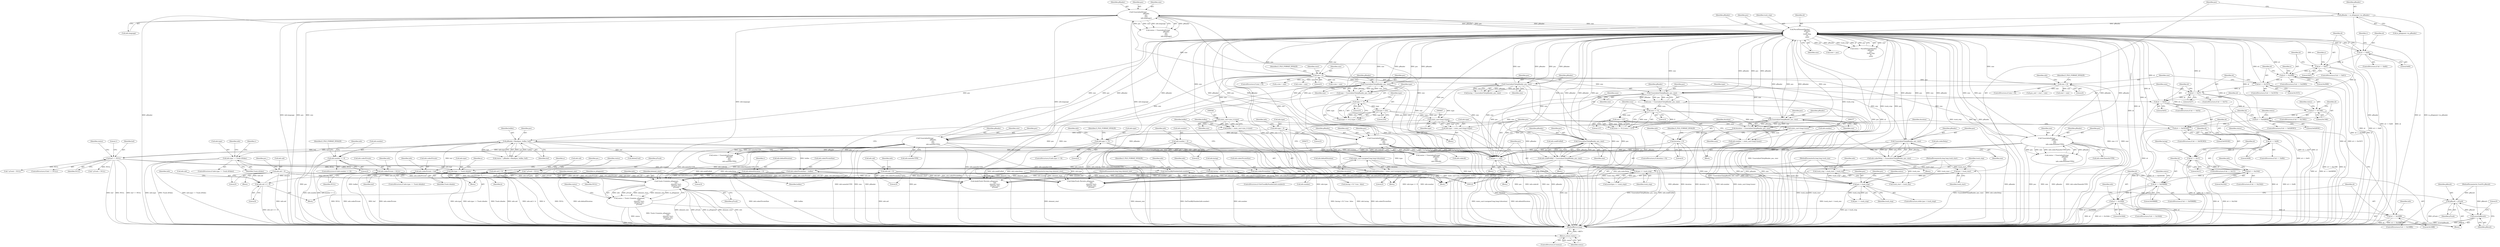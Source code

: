 digraph "1_Android_04839626ed859623901ebd3a5fd483982186b59d_192@pointer" {
"1000845" [label="(Call,Track::Create(m_pSegment,\n                                          info,\n                                          element_start,\n                                          element_size,\n                                          pTrack))"];
"1000438" [label="(Call,UnserializeString(\n                                    pReader,\n                                    pos,\n                                    size,\n                                    info.language))"];
"1000223" [label="(Call,ParseElementHeader(\n                                pReader,\n                                pos,\n                                track_stop,\n                                id,\n                                size))"];
"1000622" [label="(Call,UnserializeUInt(pReader, pos, size))"];
"1000236" [label="(Call,size < 0)"];
"1000458" [label="(Call,UnserializeUInt(pReader, pos, size))"];
"1000388" [label="(Call,UnserializeUInt(pReader, pos, size))"];
"1000587" [label="(Call,UnserializeString(\n                                    pReader,\n                                    pos,\n                                    size,\n                                    info.codecNameAsUTF8))"];
"1000134" [label="(Call,pReader = m_pSegment->m_pReader)"];
"1000503" [label="(Call,UnserializeUInt(pReader, pos, size))"];
"1000484" [label="(Call,UnserializeString(\n                                    pReader,\n                                    pos,\n                                    size,\n                                    info.codecId))"];
"1000418" [label="(Call,UnserializeString(\n                                    pReader,\n                                    pos,\n                                    size,\n                                    info.nameAsUTF8))"];
"1000608" [label="(Call,UnserializeUInt(pReader, pos, size))"];
"1000358" [label="(Call,UnserializeUInt(pReader, pos, size))"];
"1000214" [label="(Call,pos < track_stop)"];
"1000630" [label="(Call,pos <= track_stop)"];
"1000626" [label="(Call,pos += size)"];
"1000539" [label="(Call,static_cast<size_t>(size))"];
"1000299" [label="(Call,size > 8)"];
"1000557" [label="(Call,pReader->Read(pos, buflen, buf))"];
"1000537" [label="(Call,buflen = static_cast<size_t>(size))"];
"1000548" [label="(Call,buf == NULL)"];
"1000140" [label="(Call,pos = track_start)"];
"1000123" [label="(MethodParameterIn,long long track_start)"];
"1000144" [label="(Call,track_stop = track_start + track_size)"];
"1000124" [label="(MethodParameterIn,long long track_size)"];
"1000519" [label="(Call,id == 0x23A2)"];
"1000497" [label="(Call,id == 0x1C)"];
"1000477" [label="(Call,id == 0x06)"];
"1000451" [label="(Call,id == 0x03E383)"];
"1000431" [label="(Call,id == 0x02B59C)"];
"1000411" [label="(Call,id == 0x136E)"];
"1000381" [label="(Call,id == 0x03)"];
"1000351" [label="(Call,id == 0x57)"];
"1000294" [label="(Call,id == 0x33C5)"];
"1000278" [label="(Call,id == 0x2D80)"];
"1000262" [label="(Call,id == 0x61)"];
"1000246" [label="(Call,id == 0x60)"];
"1000614" [label="(Call,id == 0x16BB)"];
"1000600" [label="(Call,id == 0x16AA)"];
"1000580" [label="(Call,id == 0x058688)"];
"1000568" [label="(Call,info.codecPrivate = buf)"];
"1000342" [label="(Call,info.uid |= b)"];
"1000337" [label="(Call,info.uid <<= 8)"];
"1000304" [label="(Call,info.uid = 0)"];
"1000165" [label="(Call,info.defaultDuration = 0)"];
"1000604" [label="(Call,info.codecDelay = UnserializeUInt(pReader, pos, size))"];
"1000526" [label="(Call,info.codecPrivate = NULL)"];
"1000618" [label="(Call,info.seekPreRoll = UnserializeUInt(pReader, pos, size))"];
"1000735" [label="(Call,info.type == Track::kAudio)"];
"1000671" [label="(Call,info.type == Track::kVideo)"];
"1000653" [label="(Call,info.type <= 0)"];
"1000150" [label="(Call,info.type = 0)"];
"1000402" [label="(Call,info.type = static_cast<long>(type))"];
"1000406" [label="(Call,static_cast<long>(type))"];
"1000397" [label="(Call,type > 254)"];
"1000394" [label="(Call,type <= 0)"];
"1000386" [label="(Call,type = UnserializeUInt(pReader, pos, size))"];
"1000531" [label="(Call,info.codecPrivateSize = 0)"];
"1000160" [label="(Call,info.uid = 0)"];
"1000646" [label="(Call,GetTrackByNumber(info.number))"];
"1000638" [label="(Call,info.number <= 0)"];
"1000372" [label="(Call,info.number = static_cast<long>(num))"];
"1000376" [label="(Call,static_cast<long>(num))"];
"1000364" [label="(Call,num <= 0)"];
"1000356" [label="(Call,num = UnserializeUInt(pReader, pos, size))"];
"1000367" [label="(Call,num > 127)"];
"1000155" [label="(Call,info.number = 0)"];
"1000660" [label="(Call,info.lacing = (lacing > 0) ? true : false)"];
"1000573" [label="(Call,info.codecPrivateSize = buflen)"];
"1000468" [label="(Call,info.defaultDuration = static_cast<unsigned long long>(duration))"];
"1000472" [label="(Call,static_cast<unsigned long long>(duration))"];
"1000463" [label="(Call,duration < 0)"];
"1000456" [label="(Call,duration = UnserializeUInt(pReader, pos, size))"];
"1000125" [label="(MethodParameterIn,long long element_start)"];
"1000126" [label="(MethodParameterIn,long long element_size)"];
"1000839" [label="(Call,* pTrack = NULL)"];
"1000843" [label="(Call,status = Track::Create(m_pSegment,\n                                          info,\n                                          element_start,\n                                          element_size,\n                                          pTrack))"];
"1000853" [label="(Return,return status;)"];
"1000855" [label="(Call,pResult = pTrack)"];
"1000858" [label="(Call,assert(pResult))"];
"1000503" [label="(Call,UnserializeUInt(pReader, pos, size))"];
"1000303" [label="(Identifier,E_FILE_FORMAT_INVALID)"];
"1000369" [label="(Literal,127)"];
"1000451" [label="(Call,id == 0x03E383)"];
"1000632" [label="(Identifier,track_stop)"];
"1000305" [label="(Call,info.uid)"];
"1000433" [label="(Literal,0x02B59C)"];
"1000397" [label="(Call,type > 254)"];
"1000432" [label="(Identifier,id)"];
"1000541" [label="(Identifier,size)"];
"1000417" [label="(Identifier,status)"];
"1000135" [label="(Identifier,pReader)"];
"1000839" [label="(Call,* pTrack = NULL)"];
"1000646" [label="(Call,GetTrackByNumber(info.number))"];
"1000588" [label="(Identifier,pReader)"];
"1000386" [label="(Call,type = UnserializeUInt(pReader, pos, size))"];
"1000314" [label="(Call,pos_end = start + size)"];
"1000308" [label="(Literal,0)"];
"1000587" [label="(Call,UnserializeString(\n                                    pReader,\n                                    pos,\n                                    size,\n                                    info.codecNameAsUTF8))"];
"1000657" [label="(Literal,0)"];
"1000268" [label="(Identifier,a)"];
"1000662" [label="(Identifier,info)"];
"1000843" [label="(Call,status = Track::Create(m_pSegment,\n                                          info,\n                                          element_start,\n                                          element_size,\n                                          pTrack))"];
"1000365" [label="(Identifier,num)"];
"1000623" [label="(Identifier,pReader)"];
"1000569" [label="(Call,info.codecPrivate)"];
"1000384" [label="(Block,)"];
"1000564" [label="(Call,delete[] buf)"];
"1000573" [label="(Call,info.codecPrivateSize = buflen)"];
"1000316" [label="(Call,start + size)"];
"1000165" [label="(Call,info.defaultDuration = 0)"];
"1000311" [label="(Identifier,pos_)"];
"1000297" [label="(Block,)"];
"1000416" [label="(Call,status = UnserializeString(\n                                    pReader,\n                                    pos,\n                                    size,\n                                    info.nameAsUTF8))"];
"1000393" [label="(Call,(type <= 0) || (type > 254))"];
"1000226" [label="(Identifier,track_stop)"];
"1000430" [label="(ControlStructure,if (id == 0x02B59C))"];
"1000849" [label="(Identifier,element_size)"];
"1000412" [label="(Identifier,id)"];
"1000450" [label="(ControlStructure,if (id == 0x03E383))"];
"1000295" [label="(Identifier,id)"];
"1000381" [label="(Call,id == 0x03)"];
"1000217" [label="(Block,)"];
"1000601" [label="(Identifier,id)"];
"1000556" [label="(Identifier,status)"];
"1000304" [label="(Call,info.uid = 0)"];
"1000568" [label="(Call,info.codecPrivate = buf)"];
"1000660" [label="(Call,info.lacing = (lacing > 0) ? true : false)"];
"1000150" [label="(Call,info.type = 0)"];
"1000227" [label="(Identifier,id)"];
"1000411" [label="(Call,id == 0x136E)"];
"1000486" [label="(Identifier,pos)"];
"1000306" [label="(Identifier,info)"];
"1000134" [label="(Call,pReader = m_pSegment->m_pReader)"];
"1000348" [label="(Identifier,pos_)"];
"1000846" [label="(Identifier,m_pSegment)"];
"1000520" [label="(Identifier,id)"];
"1000522" [label="(Block,)"];
"1000293" [label="(ControlStructure,if (id == 0x33C5))"];
"1000247" [label="(Identifier,id)"];
"1000501" [label="(Call,lacing = UnserializeUInt(pReader, pos, size))"];
"1000173" [label="(Identifier,v)"];
"1000246" [label="(Call,id == 0x60)"];
"1000391" [label="(Identifier,size)"];
"1000124" [label="(MethodParameterIn,long long track_size)"];
"1000544" [label="(Block,)"];
"1000589" [label="(Identifier,pos)"];
"1000352" [label="(Identifier,id)"];
"1000376" [label="(Call,static_cast<long>(num))"];
"1000216" [label="(Identifier,track_stop)"];
"1000136" [label="(Call,m_pSegment->m_pReader)"];
"1000610" [label="(Identifier,pos)"];
"1000625" [label="(Identifier,size)"];
"1000142" [label="(Identifier,track_start)"];
"1000382" [label="(Identifier,id)"];
"1000582" [label="(Literal,0x058688)"];
"1000465" [label="(Literal,0)"];
"1000358" [label="(Call,UnserializeUInt(pReader, pos, size))"];
"1000287" [label="(Call,e.size = size)"];
"1000626" [label="(Call,pos += size)"];
"1000851" [label="(ControlStructure,if (status))"];
"1000439" [label="(Identifier,pReader)"];
"1000482" [label="(Call,status = UnserializeString(\n                                    pReader,\n                                    pos,\n                                    size,\n                                    info.codecId))"];
"1000264" [label="(Literal,0x61)"];
"1000611" [label="(Identifier,size)"];
"1000479" [label="(Literal,0x06)"];
"1000240" [label="(Identifier,E_FILE_FORMAT_INVALID)"];
"1000844" [label="(Identifier,status)"];
"1000353" [label="(Literal,0x57)"];
"1000538" [label="(Identifier,buflen)"];
"1000616" [label="(Literal,0x16BB)"];
"1000603" [label="(Block,)"];
"1000524" [label="(Identifier,info)"];
"1000166" [label="(Call,info.defaultDuration)"];
"1000769" [label="(Call,AudioTrack::Parse(m_pSegment,\n                                              info,\n                                              element_start,\n                                              element_size,\n                                              pTrack))"];
"1000537" [label="(Call,buflen = static_cast<size_t>(size))"];
"1000214" [label="(Call,pos < track_stop)"];
"1000642" [label="(Literal,0)"];
"1000585" [label="(Call,status = UnserializeString(\n                                    pReader,\n                                    pos,\n                                    size,\n                                    info.codecNameAsUTF8))"];
"1000155" [label="(Call,info.number = 0)"];
"1000608" [label="(Call,UnserializeUInt(pReader, pos, size))"];
"1000279" [label="(Identifier,id)"];
"1000638" [label="(Call,info.number <= 0)"];
"1000146" [label="(Call,track_start + track_size)"];
"1000548" [label="(Call,buf == NULL)"];
"1000342" [label="(Call,info.uid |= b)"];
"1000460" [label="(Identifier,pos)"];
"1000659" [label="(Identifier,E_FILE_FORMAT_INVALID)"];
"1000145" [label="(Identifier,track_stop)"];
"1000553" [label="(Literal,1)"];
"1000670" [label="(ControlStructure,if (info.type == Track::kVideo))"];
"1000533" [label="(Identifier,info)"];
"1000579" [label="(ControlStructure,if (id == 0x058688))"];
"1000160" [label="(Call,info.uid = 0)"];
"1000847" [label="(Identifier,info)"];
"1000337" [label="(Call,info.uid <<= 8)"];
"1000383" [label="(Literal,0x03)"];
"1000224" [label="(Identifier,pReader)"];
"1000410" [label="(ControlStructure,if (id == 0x136E))"];
"1000737" [label="(Identifier,info)"];
"1000575" [label="(Identifier,info)"];
"1000372" [label="(Call,info.number = static_cast<long>(num))"];
"1000736" [label="(Call,info.type)"];
"1000470" [label="(Identifier,info)"];
"1000159" [label="(Literal,0)"];
"1000245" [label="(ControlStructure,if (id == 0x60))"];
"1000162" [label="(Identifier,info)"];
"1000609" [label="(Identifier,pReader)"];
"1000485" [label="(Identifier,pReader)"];
"1000586" [label="(Identifier,status)"];
"1000422" [label="(Call,info.nameAsUTF8)"];
"1000408" [label="(Identifier,type)"];
"1000262" [label="(Call,id == 0x61)"];
"1000151" [label="(Call,info.type)"];
"1000521" [label="(Literal,0x23A2)"];
"1000238" [label="(Literal,0)"];
"1000856" [label="(Identifier,pResult)"];
"1000602" [label="(Literal,0x16AA)"];
"1000476" [label="(ControlStructure,if (id == 0x06))"];
"1000169" [label="(Literal,0)"];
"1000617" [label="(Block,)"];
"1000502" [label="(Identifier,lacing)"];
"1000858" [label="(Call,assert(pResult))"];
"1000577" [label="(Identifier,buflen)"];
"1000360" [label="(Identifier,pos)"];
"1000378" [label="(Identifier,num)"];
"1000395" [label="(Identifier,type)"];
"1000463" [label="(Call,duration < 0)"];
"1000223" [label="(Call,ParseElementHeader(\n                                pReader,\n                                pos,\n                                track_stop,\n                                id,\n                                size))"];
"1000235" [label="(ControlStructure,if (size < 0))"];
"1000614" [label="(Call,id == 0x16BB)"];
"1000859" [label="(Identifier,pResult)"];
"1000627" [label="(Identifier,pos)"];
"1000580" [label="(Call,id == 0x058688)"];
"1000357" [label="(Identifier,num)"];
"1000484" [label="(Call,UnserializeString(\n                                    pReader,\n                                    pos,\n                                    size,\n                                    info.codecId))"];
"1000418" [label="(Call,UnserializeString(\n                                    pReader,\n                                    pos,\n                                    size,\n                                    info.nameAsUTF8))"];
"1000437" [label="(Identifier,status)"];
"1000363" [label="(Call,(num <= 0) || (num > 127))"];
"1000531" [label="(Call,info.codecPrivateSize = 0)"];
"1000519" [label="(Call,id == 0x23A2)"];
"1000644" [label="(Identifier,E_FILE_FORMAT_INVALID)"];
"1000280" [label="(Literal,0x2D80)"];
"1000855" [label="(Call,pResult = pTrack)"];
"1000301" [label="(Literal,8)"];
"1000763" [label="(Call,* pTrack = NULL)"];
"1000857" [label="(Identifier,pTrack)"];
"1000648" [label="(Identifier,info)"];
"1000213" [label="(ControlStructure,while (pos < track_stop))"];
"1000504" [label="(Identifier,pReader)"];
"1000652" [label="(ControlStructure,if (info.type <= 0))"];
"1000499" [label="(Literal,0x1C)"];
"1000488" [label="(Call,info.codecId)"];
"1000356" [label="(Call,num = UnserializeUInt(pReader, pos, size))"];
"1000628" [label="(Identifier,size)"];
"1000436" [label="(Call,status = UnserializeString(\n                                    pReader,\n                                    pos,\n                                    size,\n                                    info.language))"];
"1000840" [label="(Identifier,pTrack)"];
"1000127" [label="(MethodParameterIn,Track*& pResult)"];
"1000637" [label="(ControlStructure,if (info.number <= 0))"];
"1000125" [label="(MethodParameterIn,long long element_start)"];
"1000653" [label="(Call,info.type <= 0)"];
"1000261" [label="(ControlStructure,if (id == 0x61))"];
"1000705" [label="(Call,VideoTrack::Parse(m_pSegment,\n                                              info,\n                                              element_start,\n                                              element_size,\n                                              pTrack))"];
"1000354" [label="(Block,)"];
"1000498" [label="(Identifier,id)"];
"1000478" [label="(Identifier,id)"];
"1000457" [label="(Identifier,duration)"];
"1000398" [label="(Identifier,type)"];
"1000558" [label="(Identifier,pos)"];
"1000861" [label="(Literal,0)"];
"1000243" [label="(Identifier,start)"];
"1000236" [label="(Call,size < 0)"];
"1000252" [label="(Identifier,v)"];
"1000341" [label="(Literal,8)"];
"1000850" [label="(Identifier,pTrack)"];
"1000462" [label="(ControlStructure,if (duration < 0))"];
"1000453" [label="(Literal,0x03E383)"];
"1000419" [label="(Identifier,pReader)"];
"1000346" [label="(Identifier,b)"];
"1000390" [label="(Identifier,pos)"];
"1000421" [label="(Identifier,size)"];
"1000547" [label="(ControlStructure,if (buf == NULL))"];
"1000228" [label="(Identifier,size)"];
"1000156" [label="(Call,info.number)"];
"1000699" [label="(Call,* pTrack = NULL)"];
"1000296" [label="(Literal,0x33C5)"];
"1000543" [label="(Identifier,buflen)"];
"1000630" [label="(Call,pos <= track_stop)"];
"1000798" [label="(Block,)"];
"1000242" [label="(Call,start = pos)"];
"1000388" [label="(Call,UnserializeUInt(pReader, pos, size))"];
"1000442" [label="(Call,info.language)"];
"1000680" [label="(Identifier,v)"];
"1000631" [label="(Identifier,pos)"];
"1000647" [label="(Call,info.number)"];
"1000629" [label="(Call,assert(pos <= track_stop))"];
"1000581" [label="(Identifier,id)"];
"1000600" [label="(Call,id == 0x16AA)"];
"1000366" [label="(Literal,0)"];
"1000277" [label="(ControlStructure,if (id == 0x2D80))"];
"1000157" [label="(Identifier,info)"];
"1000438" [label="(Call,UnserializeString(\n                                    pReader,\n                                    pos,\n                                    size,\n                                    info.language))"];
"1000141" [label="(Identifier,pos)"];
"1000452" [label="(Identifier,id)"];
"1000440" [label="(Identifier,pos)"];
"1000403" [label="(Call,info.type)"];
"1000618" [label="(Call,info.seekPreRoll = UnserializeUInt(pReader, pos, size))"];
"1000604" [label="(Call,info.codecDelay = UnserializeUInt(pReader, pos, size))"];
"1000271" [label="(Call,a.size = size)"];
"1000555" [label="(Call,status = pReader->Read(pos, buflen, buf))"];
"1000467" [label="(Identifier,E_FILE_FORMAT_INVALID)"];
"1000402" [label="(Call,info.type = static_cast<long>(type))"];
"1000862" [label="(MethodReturn,long)"];
"1000373" [label="(Call,info.number)"];
"1000387" [label="(Identifier,type)"];
"1000841" [label="(Identifier,NULL)"];
"1000557" [label="(Call,pReader->Read(pos, buflen, buf))"];
"1000468" [label="(Call,info.defaultDuration = static_cast<unsigned long long>(duration))"];
"1000406" [label="(Call,static_cast<long>(type))"];
"1000620" [label="(Identifier,info)"];
"1000263" [label="(Identifier,id)"];
"1000298" [label="(ControlStructure,if (size > 8))"];
"1000550" [label="(Identifier,NULL)"];
"1000739" [label="(Identifier,Track::kAudio)"];
"1000128" [label="(Block,)"];
"1000474" [label="(Identifier,duration)"];
"1000126" [label="(MethodParameterIn,long long element_size)"];
"1000848" [label="(Identifier,element_start)"];
"1000574" [label="(Call,info.codecPrivateSize)"];
"1000619" [label="(Call,info.seekPreRoll)"];
"1000639" [label="(Call,info.number)"];
"1000431" [label="(Call,id == 0x02B59C)"];
"1000154" [label="(Literal,0)"];
"1000854" [label="(Identifier,status)"];
"1000615" [label="(Identifier,id)"];
"1000635" [label="(Identifier,pos)"];
"1000496" [label="(ControlStructure,if (id == 0x1C))"];
"1000671" [label="(Call,info.type == Track::kVideo)"];
"1000464" [label="(Identifier,duration)"];
"1000664" [label="(Call,(lacing > 0) ? true : false)"];
"1000420" [label="(Identifier,pos)"];
"1000350" [label="(ControlStructure,if (id == 0x57))"];
"1000458" [label="(Call,UnserializeUInt(pReader, pos, size))"];
"1000164" [label="(Literal,0)"];
"1000735" [label="(Call,info.type == Track::kAudio)"];
"1000278" [label="(Call,id == 0x2D80)"];
"1000389" [label="(Identifier,pReader)"];
"1000222" [label="(Identifier,status)"];
"1000123" [label="(MethodParameterIn,long long track_start)"];
"1000572" [label="(Identifier,buf)"];
"1000606" [label="(Identifier,info)"];
"1000734" [label="(ControlStructure,if (info.type == Track::kAudio))"];
"1000591" [label="(Call,info.codecNameAsUTF8)"];
"1000845" [label="(Call,Track::Create(m_pSegment,\n                                          info,\n                                          element_start,\n                                          element_size,\n                                          pTrack))"];
"1000483" [label="(Identifier,status)"];
"1000599" [label="(ControlStructure,if (id == 0x16AA))"];
"1000613" [label="(ControlStructure,if (id == 0x16BB))"];
"1000140" [label="(Call,pos = track_start)"];
"1000506" [label="(Identifier,size)"];
"1000456" [label="(Call,duration = UnserializeUInt(pReader, pos, size))"];
"1000487" [label="(Identifier,size)"];
"1000300" [label="(Identifier,size)"];
"1000518" [label="(ControlStructure,if (id == 0x23A2))"];
"1000441" [label="(Identifier,size)"];
"1000852" [label="(Identifier,status)"];
"1000634" [label="(Call,pos == track_stop)"];
"1000152" [label="(Identifier,info)"];
"1000605" [label="(Call,info.codecDelay)"];
"1000144" [label="(Call,track_stop = track_start + track_size)"];
"1000505" [label="(Identifier,pos)"];
"1000215" [label="(Identifier,pos)"];
"1000559" [label="(Identifier,buflen)"];
"1000590" [label="(Identifier,size)"];
"1000225" [label="(Identifier,pos)"];
"1000344" [label="(Identifier,info)"];
"1000672" [label="(Call,info.type)"];
"1000248" [label="(Literal,0x60)"];
"1000343" [label="(Call,info.uid)"];
"1000396" [label="(Literal,0)"];
"1000661" [label="(Call,info.lacing)"];
"1000527" [label="(Call,info.codecPrivate)"];
"1000645" [label="(ControlStructure,if (GetTrackByNumber(info.number)))"];
"1000368" [label="(Identifier,num)"];
"1000497" [label="(Call,id == 0x1C)"];
"1000323" [label="(Block,)"];
"1000454" [label="(Block,)"];
"1000359" [label="(Identifier,pReader)"];
"1000255" [label="(Call,v.size = size)"];
"1000675" [label="(Identifier,Track::kVideo)"];
"1000351" [label="(Call,id == 0x57)"];
"1000622" [label="(Call,UnserializeUInt(pReader, pos, size))"];
"1000361" [label="(Identifier,size)"];
"1000167" [label="(Identifier,info)"];
"1000364" [label="(Call,num <= 0)"];
"1000673" [label="(Identifier,info)"];
"1000294" [label="(Call,id == 0x33C5)"];
"1000802" [label="(Identifier,a)"];
"1000624" [label="(Identifier,pos)"];
"1000459" [label="(Identifier,pReader)"];
"1000399" [label="(Literal,254)"];
"1000530" [label="(Identifier,NULL)"];
"1000654" [label="(Call,info.type)"];
"1000535" [label="(Literal,0)"];
"1000744" [label="(Identifier,a)"];
"1000367" [label="(Call,num > 127)"];
"1000539" [label="(Call,static_cast<size_t>(size))"];
"1000284" [label="(Identifier,e)"];
"1000655" [label="(Identifier,info)"];
"1000161" [label="(Call,info.uid)"];
"1000472" [label="(Call,static_cast<unsigned long long>(duration))"];
"1000853" [label="(Return,return status;)"];
"1000299" [label="(Call,size > 8)"];
"1000413" [label="(Literal,0x136E)"];
"1000394" [label="(Call,type <= 0)"];
"1000549" [label="(Identifier,buf)"];
"1000560" [label="(Identifier,buf)"];
"1000532" [label="(Call,info.codecPrivateSize)"];
"1000221" [label="(Call,status = ParseElementHeader(\n                                pReader,\n                                pos,\n                                track_stop,\n                                id,\n                                size))"];
"1000338" [label="(Call,info.uid)"];
"1000380" [label="(ControlStructure,if (id == 0x03))"];
"1000237" [label="(Identifier,size)"];
"1000461" [label="(Identifier,size)"];
"1000469" [label="(Call,info.defaultDuration)"];
"1000477" [label="(Call,id == 0x06)"];
"1000526" [label="(Call,info.codecPrivate = NULL)"];
"1000651" [label="(Identifier,E_FILE_FORMAT_INVALID)"];
"1000845" -> "1000843"  [label="AST: "];
"1000845" -> "1000850"  [label="CFG: "];
"1000846" -> "1000845"  [label="AST: "];
"1000847" -> "1000845"  [label="AST: "];
"1000848" -> "1000845"  [label="AST: "];
"1000849" -> "1000845"  [label="AST: "];
"1000850" -> "1000845"  [label="AST: "];
"1000843" -> "1000845"  [label="CFG: "];
"1000845" -> "1000862"  [label="DDG: element_size"];
"1000845" -> "1000862"  [label="DDG: pTrack"];
"1000845" -> "1000862"  [label="DDG: m_pSegment"];
"1000845" -> "1000862"  [label="DDG: element_start"];
"1000845" -> "1000862"  [label="DDG: info"];
"1000845" -> "1000843"  [label="DDG: info"];
"1000845" -> "1000843"  [label="DDG: pTrack"];
"1000845" -> "1000843"  [label="DDG: element_start"];
"1000845" -> "1000843"  [label="DDG: element_size"];
"1000845" -> "1000843"  [label="DDG: m_pSegment"];
"1000438" -> "1000845"  [label="DDG: info.language"];
"1000568" -> "1000845"  [label="DDG: info.codecPrivate"];
"1000342" -> "1000845"  [label="DDG: info.uid"];
"1000484" -> "1000845"  [label="DDG: info.codecId"];
"1000304" -> "1000845"  [label="DDG: info.uid"];
"1000165" -> "1000845"  [label="DDG: info.defaultDuration"];
"1000418" -> "1000845"  [label="DDG: info.nameAsUTF8"];
"1000604" -> "1000845"  [label="DDG: info.codecDelay"];
"1000526" -> "1000845"  [label="DDG: info.codecPrivate"];
"1000618" -> "1000845"  [label="DDG: info.seekPreRoll"];
"1000735" -> "1000845"  [label="DDG: info.type"];
"1000531" -> "1000845"  [label="DDG: info.codecPrivateSize"];
"1000160" -> "1000845"  [label="DDG: info.uid"];
"1000646" -> "1000845"  [label="DDG: info.number"];
"1000660" -> "1000845"  [label="DDG: info.lacing"];
"1000573" -> "1000845"  [label="DDG: info.codecPrivateSize"];
"1000587" -> "1000845"  [label="DDG: info.codecNameAsUTF8"];
"1000468" -> "1000845"  [label="DDG: info.defaultDuration"];
"1000125" -> "1000845"  [label="DDG: element_start"];
"1000126" -> "1000845"  [label="DDG: element_size"];
"1000839" -> "1000845"  [label="DDG: pTrack"];
"1000845" -> "1000855"  [label="DDG: pTrack"];
"1000438" -> "1000436"  [label="AST: "];
"1000438" -> "1000442"  [label="CFG: "];
"1000439" -> "1000438"  [label="AST: "];
"1000440" -> "1000438"  [label="AST: "];
"1000441" -> "1000438"  [label="AST: "];
"1000442" -> "1000438"  [label="AST: "];
"1000436" -> "1000438"  [label="CFG: "];
"1000438" -> "1000862"  [label="DDG: info.language"];
"1000438" -> "1000862"  [label="DDG: pos"];
"1000438" -> "1000862"  [label="DDG: size"];
"1000438" -> "1000862"  [label="DDG: pReader"];
"1000438" -> "1000223"  [label="DDG: pReader"];
"1000438" -> "1000223"  [label="DDG: size"];
"1000438" -> "1000436"  [label="DDG: pReader"];
"1000438" -> "1000436"  [label="DDG: pos"];
"1000438" -> "1000436"  [label="DDG: size"];
"1000438" -> "1000436"  [label="DDG: info.language"];
"1000223" -> "1000438"  [label="DDG: pReader"];
"1000223" -> "1000438"  [label="DDG: pos"];
"1000236" -> "1000438"  [label="DDG: size"];
"1000438" -> "1000626"  [label="DDG: size"];
"1000438" -> "1000626"  [label="DDG: pos"];
"1000438" -> "1000705"  [label="DDG: info.language"];
"1000438" -> "1000769"  [label="DDG: info.language"];
"1000223" -> "1000221"  [label="AST: "];
"1000223" -> "1000228"  [label="CFG: "];
"1000224" -> "1000223"  [label="AST: "];
"1000225" -> "1000223"  [label="AST: "];
"1000226" -> "1000223"  [label="AST: "];
"1000227" -> "1000223"  [label="AST: "];
"1000228" -> "1000223"  [label="AST: "];
"1000221" -> "1000223"  [label="CFG: "];
"1000223" -> "1000862"  [label="DDG: pos"];
"1000223" -> "1000862"  [label="DDG: id"];
"1000223" -> "1000862"  [label="DDG: track_stop"];
"1000223" -> "1000862"  [label="DDG: size"];
"1000223" -> "1000862"  [label="DDG: pReader"];
"1000223" -> "1000221"  [label="DDG: size"];
"1000223" -> "1000221"  [label="DDG: pReader"];
"1000223" -> "1000221"  [label="DDG: track_stop"];
"1000223" -> "1000221"  [label="DDG: id"];
"1000223" -> "1000221"  [label="DDG: pos"];
"1000622" -> "1000223"  [label="DDG: pReader"];
"1000622" -> "1000223"  [label="DDG: size"];
"1000458" -> "1000223"  [label="DDG: pReader"];
"1000458" -> "1000223"  [label="DDG: size"];
"1000388" -> "1000223"  [label="DDG: pReader"];
"1000388" -> "1000223"  [label="DDG: size"];
"1000587" -> "1000223"  [label="DDG: pReader"];
"1000587" -> "1000223"  [label="DDG: size"];
"1000134" -> "1000223"  [label="DDG: pReader"];
"1000503" -> "1000223"  [label="DDG: pReader"];
"1000503" -> "1000223"  [label="DDG: size"];
"1000484" -> "1000223"  [label="DDG: pReader"];
"1000484" -> "1000223"  [label="DDG: size"];
"1000418" -> "1000223"  [label="DDG: pReader"];
"1000418" -> "1000223"  [label="DDG: size"];
"1000608" -> "1000223"  [label="DDG: pReader"];
"1000608" -> "1000223"  [label="DDG: size"];
"1000358" -> "1000223"  [label="DDG: pReader"];
"1000358" -> "1000223"  [label="DDG: size"];
"1000214" -> "1000223"  [label="DDG: pos"];
"1000214" -> "1000223"  [label="DDG: track_stop"];
"1000519" -> "1000223"  [label="DDG: id"];
"1000497" -> "1000223"  [label="DDG: id"];
"1000411" -> "1000223"  [label="DDG: id"];
"1000614" -> "1000223"  [label="DDG: id"];
"1000431" -> "1000223"  [label="DDG: id"];
"1000580" -> "1000223"  [label="DDG: id"];
"1000294" -> "1000223"  [label="DDG: id"];
"1000381" -> "1000223"  [label="DDG: id"];
"1000351" -> "1000223"  [label="DDG: id"];
"1000477" -> "1000223"  [label="DDG: id"];
"1000278" -> "1000223"  [label="DDG: id"];
"1000262" -> "1000223"  [label="DDG: id"];
"1000451" -> "1000223"  [label="DDG: id"];
"1000246" -> "1000223"  [label="DDG: id"];
"1000600" -> "1000223"  [label="DDG: id"];
"1000236" -> "1000223"  [label="DDG: size"];
"1000539" -> "1000223"  [label="DDG: size"];
"1000299" -> "1000223"  [label="DDG: size"];
"1000223" -> "1000236"  [label="DDG: size"];
"1000223" -> "1000242"  [label="DDG: pos"];
"1000223" -> "1000246"  [label="DDG: id"];
"1000223" -> "1000358"  [label="DDG: pReader"];
"1000223" -> "1000358"  [label="DDG: pos"];
"1000223" -> "1000388"  [label="DDG: pReader"];
"1000223" -> "1000388"  [label="DDG: pos"];
"1000223" -> "1000418"  [label="DDG: pReader"];
"1000223" -> "1000418"  [label="DDG: pos"];
"1000223" -> "1000458"  [label="DDG: pReader"];
"1000223" -> "1000458"  [label="DDG: pos"];
"1000223" -> "1000484"  [label="DDG: pReader"];
"1000223" -> "1000484"  [label="DDG: pos"];
"1000223" -> "1000503"  [label="DDG: pReader"];
"1000223" -> "1000503"  [label="DDG: pos"];
"1000223" -> "1000557"  [label="DDG: pos"];
"1000223" -> "1000587"  [label="DDG: pReader"];
"1000223" -> "1000587"  [label="DDG: pos"];
"1000223" -> "1000608"  [label="DDG: pReader"];
"1000223" -> "1000608"  [label="DDG: pos"];
"1000223" -> "1000622"  [label="DDG: pReader"];
"1000223" -> "1000622"  [label="DDG: pos"];
"1000223" -> "1000626"  [label="DDG: pos"];
"1000223" -> "1000630"  [label="DDG: track_stop"];
"1000622" -> "1000618"  [label="AST: "];
"1000622" -> "1000625"  [label="CFG: "];
"1000623" -> "1000622"  [label="AST: "];
"1000624" -> "1000622"  [label="AST: "];
"1000625" -> "1000622"  [label="AST: "];
"1000618" -> "1000622"  [label="CFG: "];
"1000622" -> "1000862"  [label="DDG: pReader"];
"1000622" -> "1000618"  [label="DDG: pReader"];
"1000622" -> "1000618"  [label="DDG: pos"];
"1000622" -> "1000618"  [label="DDG: size"];
"1000236" -> "1000622"  [label="DDG: size"];
"1000622" -> "1000626"  [label="DDG: size"];
"1000622" -> "1000626"  [label="DDG: pos"];
"1000236" -> "1000235"  [label="AST: "];
"1000236" -> "1000238"  [label="CFG: "];
"1000237" -> "1000236"  [label="AST: "];
"1000238" -> "1000236"  [label="AST: "];
"1000240" -> "1000236"  [label="CFG: "];
"1000243" -> "1000236"  [label="CFG: "];
"1000236" -> "1000862"  [label="DDG: size"];
"1000236" -> "1000862"  [label="DDG: size < 0"];
"1000236" -> "1000255"  [label="DDG: size"];
"1000236" -> "1000271"  [label="DDG: size"];
"1000236" -> "1000287"  [label="DDG: size"];
"1000236" -> "1000299"  [label="DDG: size"];
"1000236" -> "1000358"  [label="DDG: size"];
"1000236" -> "1000388"  [label="DDG: size"];
"1000236" -> "1000418"  [label="DDG: size"];
"1000236" -> "1000458"  [label="DDG: size"];
"1000236" -> "1000484"  [label="DDG: size"];
"1000236" -> "1000503"  [label="DDG: size"];
"1000236" -> "1000539"  [label="DDG: size"];
"1000236" -> "1000587"  [label="DDG: size"];
"1000236" -> "1000608"  [label="DDG: size"];
"1000236" -> "1000626"  [label="DDG: size"];
"1000458" -> "1000456"  [label="AST: "];
"1000458" -> "1000461"  [label="CFG: "];
"1000459" -> "1000458"  [label="AST: "];
"1000460" -> "1000458"  [label="AST: "];
"1000461" -> "1000458"  [label="AST: "];
"1000456" -> "1000458"  [label="CFG: "];
"1000458" -> "1000862"  [label="DDG: size"];
"1000458" -> "1000862"  [label="DDG: pos"];
"1000458" -> "1000862"  [label="DDG: pReader"];
"1000458" -> "1000456"  [label="DDG: pReader"];
"1000458" -> "1000456"  [label="DDG: pos"];
"1000458" -> "1000456"  [label="DDG: size"];
"1000458" -> "1000626"  [label="DDG: size"];
"1000458" -> "1000626"  [label="DDG: pos"];
"1000388" -> "1000386"  [label="AST: "];
"1000388" -> "1000391"  [label="CFG: "];
"1000389" -> "1000388"  [label="AST: "];
"1000390" -> "1000388"  [label="AST: "];
"1000391" -> "1000388"  [label="AST: "];
"1000386" -> "1000388"  [label="CFG: "];
"1000388" -> "1000862"  [label="DDG: pReader"];
"1000388" -> "1000862"  [label="DDG: pos"];
"1000388" -> "1000862"  [label="DDG: size"];
"1000388" -> "1000386"  [label="DDG: pReader"];
"1000388" -> "1000386"  [label="DDG: pos"];
"1000388" -> "1000386"  [label="DDG: size"];
"1000388" -> "1000626"  [label="DDG: size"];
"1000388" -> "1000626"  [label="DDG: pos"];
"1000587" -> "1000585"  [label="AST: "];
"1000587" -> "1000591"  [label="CFG: "];
"1000588" -> "1000587"  [label="AST: "];
"1000589" -> "1000587"  [label="AST: "];
"1000590" -> "1000587"  [label="AST: "];
"1000591" -> "1000587"  [label="AST: "];
"1000585" -> "1000587"  [label="CFG: "];
"1000587" -> "1000862"  [label="DDG: pos"];
"1000587" -> "1000862"  [label="DDG: size"];
"1000587" -> "1000862"  [label="DDG: pReader"];
"1000587" -> "1000862"  [label="DDG: info.codecNameAsUTF8"];
"1000587" -> "1000585"  [label="DDG: pReader"];
"1000587" -> "1000585"  [label="DDG: pos"];
"1000587" -> "1000585"  [label="DDG: size"];
"1000587" -> "1000585"  [label="DDG: info.codecNameAsUTF8"];
"1000587" -> "1000626"  [label="DDG: size"];
"1000587" -> "1000626"  [label="DDG: pos"];
"1000587" -> "1000705"  [label="DDG: info.codecNameAsUTF8"];
"1000587" -> "1000769"  [label="DDG: info.codecNameAsUTF8"];
"1000134" -> "1000128"  [label="AST: "];
"1000134" -> "1000136"  [label="CFG: "];
"1000135" -> "1000134"  [label="AST: "];
"1000136" -> "1000134"  [label="AST: "];
"1000141" -> "1000134"  [label="CFG: "];
"1000134" -> "1000862"  [label="DDG: pReader"];
"1000134" -> "1000862"  [label="DDG: m_pSegment->m_pReader"];
"1000503" -> "1000501"  [label="AST: "];
"1000503" -> "1000506"  [label="CFG: "];
"1000504" -> "1000503"  [label="AST: "];
"1000505" -> "1000503"  [label="AST: "];
"1000506" -> "1000503"  [label="AST: "];
"1000501" -> "1000503"  [label="CFG: "];
"1000503" -> "1000862"  [label="DDG: size"];
"1000503" -> "1000862"  [label="DDG: pos"];
"1000503" -> "1000862"  [label="DDG: pReader"];
"1000503" -> "1000501"  [label="DDG: pReader"];
"1000503" -> "1000501"  [label="DDG: pos"];
"1000503" -> "1000501"  [label="DDG: size"];
"1000503" -> "1000626"  [label="DDG: size"];
"1000503" -> "1000626"  [label="DDG: pos"];
"1000484" -> "1000482"  [label="AST: "];
"1000484" -> "1000488"  [label="CFG: "];
"1000485" -> "1000484"  [label="AST: "];
"1000486" -> "1000484"  [label="AST: "];
"1000487" -> "1000484"  [label="AST: "];
"1000488" -> "1000484"  [label="AST: "];
"1000482" -> "1000484"  [label="CFG: "];
"1000484" -> "1000862"  [label="DDG: pos"];
"1000484" -> "1000862"  [label="DDG: info.codecId"];
"1000484" -> "1000862"  [label="DDG: size"];
"1000484" -> "1000862"  [label="DDG: pReader"];
"1000484" -> "1000482"  [label="DDG: pReader"];
"1000484" -> "1000482"  [label="DDG: pos"];
"1000484" -> "1000482"  [label="DDG: size"];
"1000484" -> "1000482"  [label="DDG: info.codecId"];
"1000484" -> "1000626"  [label="DDG: size"];
"1000484" -> "1000626"  [label="DDG: pos"];
"1000484" -> "1000705"  [label="DDG: info.codecId"];
"1000484" -> "1000769"  [label="DDG: info.codecId"];
"1000418" -> "1000416"  [label="AST: "];
"1000418" -> "1000422"  [label="CFG: "];
"1000419" -> "1000418"  [label="AST: "];
"1000420" -> "1000418"  [label="AST: "];
"1000421" -> "1000418"  [label="AST: "];
"1000422" -> "1000418"  [label="AST: "];
"1000416" -> "1000418"  [label="CFG: "];
"1000418" -> "1000862"  [label="DDG: pos"];
"1000418" -> "1000862"  [label="DDG: info.nameAsUTF8"];
"1000418" -> "1000862"  [label="DDG: size"];
"1000418" -> "1000862"  [label="DDG: pReader"];
"1000418" -> "1000416"  [label="DDG: pReader"];
"1000418" -> "1000416"  [label="DDG: pos"];
"1000418" -> "1000416"  [label="DDG: size"];
"1000418" -> "1000416"  [label="DDG: info.nameAsUTF8"];
"1000418" -> "1000626"  [label="DDG: size"];
"1000418" -> "1000626"  [label="DDG: pos"];
"1000418" -> "1000705"  [label="DDG: info.nameAsUTF8"];
"1000418" -> "1000769"  [label="DDG: info.nameAsUTF8"];
"1000608" -> "1000604"  [label="AST: "];
"1000608" -> "1000611"  [label="CFG: "];
"1000609" -> "1000608"  [label="AST: "];
"1000610" -> "1000608"  [label="AST: "];
"1000611" -> "1000608"  [label="AST: "];
"1000604" -> "1000608"  [label="CFG: "];
"1000608" -> "1000862"  [label="DDG: pReader"];
"1000608" -> "1000604"  [label="DDG: pReader"];
"1000608" -> "1000604"  [label="DDG: pos"];
"1000608" -> "1000604"  [label="DDG: size"];
"1000608" -> "1000626"  [label="DDG: size"];
"1000608" -> "1000626"  [label="DDG: pos"];
"1000358" -> "1000356"  [label="AST: "];
"1000358" -> "1000361"  [label="CFG: "];
"1000359" -> "1000358"  [label="AST: "];
"1000360" -> "1000358"  [label="AST: "];
"1000361" -> "1000358"  [label="AST: "];
"1000356" -> "1000358"  [label="CFG: "];
"1000358" -> "1000862"  [label="DDG: size"];
"1000358" -> "1000862"  [label="DDG: pos"];
"1000358" -> "1000862"  [label="DDG: pReader"];
"1000358" -> "1000356"  [label="DDG: pReader"];
"1000358" -> "1000356"  [label="DDG: pos"];
"1000358" -> "1000356"  [label="DDG: size"];
"1000358" -> "1000626"  [label="DDG: size"];
"1000358" -> "1000626"  [label="DDG: pos"];
"1000214" -> "1000213"  [label="AST: "];
"1000214" -> "1000216"  [label="CFG: "];
"1000215" -> "1000214"  [label="AST: "];
"1000216" -> "1000214"  [label="AST: "];
"1000222" -> "1000214"  [label="CFG: "];
"1000635" -> "1000214"  [label="CFG: "];
"1000214" -> "1000862"  [label="DDG: pos < track_stop"];
"1000630" -> "1000214"  [label="DDG: pos"];
"1000630" -> "1000214"  [label="DDG: track_stop"];
"1000140" -> "1000214"  [label="DDG: pos"];
"1000144" -> "1000214"  [label="DDG: track_stop"];
"1000214" -> "1000634"  [label="DDG: pos"];
"1000214" -> "1000634"  [label="DDG: track_stop"];
"1000630" -> "1000629"  [label="AST: "];
"1000630" -> "1000632"  [label="CFG: "];
"1000631" -> "1000630"  [label="AST: "];
"1000632" -> "1000630"  [label="AST: "];
"1000629" -> "1000630"  [label="CFG: "];
"1000630" -> "1000629"  [label="DDG: pos"];
"1000630" -> "1000629"  [label="DDG: track_stop"];
"1000626" -> "1000630"  [label="DDG: pos"];
"1000626" -> "1000217"  [label="AST: "];
"1000626" -> "1000628"  [label="CFG: "];
"1000627" -> "1000626"  [label="AST: "];
"1000628" -> "1000626"  [label="AST: "];
"1000631" -> "1000626"  [label="CFG: "];
"1000626" -> "1000862"  [label="DDG: size"];
"1000539" -> "1000626"  [label="DDG: size"];
"1000299" -> "1000626"  [label="DDG: size"];
"1000557" -> "1000626"  [label="DDG: pos"];
"1000539" -> "1000537"  [label="AST: "];
"1000539" -> "1000541"  [label="CFG: "];
"1000540" -> "1000539"  [label="AST: "];
"1000541" -> "1000539"  [label="AST: "];
"1000537" -> "1000539"  [label="CFG: "];
"1000539" -> "1000862"  [label="DDG: size"];
"1000539" -> "1000537"  [label="DDG: size"];
"1000299" -> "1000298"  [label="AST: "];
"1000299" -> "1000301"  [label="CFG: "];
"1000300" -> "1000299"  [label="AST: "];
"1000301" -> "1000299"  [label="AST: "];
"1000303" -> "1000299"  [label="CFG: "];
"1000306" -> "1000299"  [label="CFG: "];
"1000299" -> "1000862"  [label="DDG: size > 8"];
"1000299" -> "1000862"  [label="DDG: size"];
"1000299" -> "1000314"  [label="DDG: size"];
"1000299" -> "1000316"  [label="DDG: size"];
"1000557" -> "1000555"  [label="AST: "];
"1000557" -> "1000560"  [label="CFG: "];
"1000558" -> "1000557"  [label="AST: "];
"1000559" -> "1000557"  [label="AST: "];
"1000560" -> "1000557"  [label="AST: "];
"1000555" -> "1000557"  [label="CFG: "];
"1000557" -> "1000862"  [label="DDG: pos"];
"1000557" -> "1000862"  [label="DDG: buflen"];
"1000557" -> "1000548"  [label="DDG: buf"];
"1000557" -> "1000555"  [label="DDG: pos"];
"1000557" -> "1000555"  [label="DDG: buflen"];
"1000557" -> "1000555"  [label="DDG: buf"];
"1000537" -> "1000557"  [label="DDG: buflen"];
"1000548" -> "1000557"  [label="DDG: buf"];
"1000557" -> "1000564"  [label="DDG: buf"];
"1000557" -> "1000568"  [label="DDG: buf"];
"1000557" -> "1000573"  [label="DDG: buflen"];
"1000537" -> "1000522"  [label="AST: "];
"1000538" -> "1000537"  [label="AST: "];
"1000543" -> "1000537"  [label="CFG: "];
"1000537" -> "1000862"  [label="DDG: static_cast<size_t>(size)"];
"1000537" -> "1000862"  [label="DDG: buflen"];
"1000548" -> "1000547"  [label="AST: "];
"1000548" -> "1000550"  [label="CFG: "];
"1000549" -> "1000548"  [label="AST: "];
"1000550" -> "1000548"  [label="AST: "];
"1000553" -> "1000548"  [label="CFG: "];
"1000556" -> "1000548"  [label="CFG: "];
"1000548" -> "1000862"  [label="DDG: NULL"];
"1000548" -> "1000862"  [label="DDG: buf == NULL"];
"1000548" -> "1000862"  [label="DDG: buf"];
"1000548" -> "1000526"  [label="DDG: NULL"];
"1000548" -> "1000699"  [label="DDG: NULL"];
"1000548" -> "1000763"  [label="DDG: NULL"];
"1000548" -> "1000839"  [label="DDG: NULL"];
"1000140" -> "1000128"  [label="AST: "];
"1000140" -> "1000142"  [label="CFG: "];
"1000141" -> "1000140"  [label="AST: "];
"1000142" -> "1000140"  [label="AST: "];
"1000145" -> "1000140"  [label="CFG: "];
"1000123" -> "1000140"  [label="DDG: track_start"];
"1000123" -> "1000122"  [label="AST: "];
"1000123" -> "1000862"  [label="DDG: track_start"];
"1000123" -> "1000144"  [label="DDG: track_start"];
"1000123" -> "1000146"  [label="DDG: track_start"];
"1000144" -> "1000128"  [label="AST: "];
"1000144" -> "1000146"  [label="CFG: "];
"1000145" -> "1000144"  [label="AST: "];
"1000146" -> "1000144"  [label="AST: "];
"1000152" -> "1000144"  [label="CFG: "];
"1000144" -> "1000862"  [label="DDG: track_start + track_size"];
"1000124" -> "1000144"  [label="DDG: track_size"];
"1000124" -> "1000122"  [label="AST: "];
"1000124" -> "1000862"  [label="DDG: track_size"];
"1000124" -> "1000146"  [label="DDG: track_size"];
"1000519" -> "1000518"  [label="AST: "];
"1000519" -> "1000521"  [label="CFG: "];
"1000520" -> "1000519"  [label="AST: "];
"1000521" -> "1000519"  [label="AST: "];
"1000524" -> "1000519"  [label="CFG: "];
"1000581" -> "1000519"  [label="CFG: "];
"1000519" -> "1000862"  [label="DDG: id"];
"1000519" -> "1000862"  [label="DDG: id == 0x23A2"];
"1000497" -> "1000519"  [label="DDG: id"];
"1000519" -> "1000580"  [label="DDG: id"];
"1000497" -> "1000496"  [label="AST: "];
"1000497" -> "1000499"  [label="CFG: "];
"1000498" -> "1000497"  [label="AST: "];
"1000499" -> "1000497"  [label="AST: "];
"1000502" -> "1000497"  [label="CFG: "];
"1000520" -> "1000497"  [label="CFG: "];
"1000497" -> "1000862"  [label="DDG: id"];
"1000497" -> "1000862"  [label="DDG: id == 0x1C"];
"1000477" -> "1000497"  [label="DDG: id"];
"1000477" -> "1000476"  [label="AST: "];
"1000477" -> "1000479"  [label="CFG: "];
"1000478" -> "1000477"  [label="AST: "];
"1000479" -> "1000477"  [label="AST: "];
"1000483" -> "1000477"  [label="CFG: "];
"1000498" -> "1000477"  [label="CFG: "];
"1000477" -> "1000862"  [label="DDG: id == 0x06"];
"1000477" -> "1000862"  [label="DDG: id"];
"1000451" -> "1000477"  [label="DDG: id"];
"1000451" -> "1000450"  [label="AST: "];
"1000451" -> "1000453"  [label="CFG: "];
"1000452" -> "1000451"  [label="AST: "];
"1000453" -> "1000451"  [label="AST: "];
"1000457" -> "1000451"  [label="CFG: "];
"1000478" -> "1000451"  [label="CFG: "];
"1000451" -> "1000862"  [label="DDG: id"];
"1000451" -> "1000862"  [label="DDG: id == 0x03E383"];
"1000431" -> "1000451"  [label="DDG: id"];
"1000431" -> "1000430"  [label="AST: "];
"1000431" -> "1000433"  [label="CFG: "];
"1000432" -> "1000431"  [label="AST: "];
"1000433" -> "1000431"  [label="AST: "];
"1000437" -> "1000431"  [label="CFG: "];
"1000452" -> "1000431"  [label="CFG: "];
"1000431" -> "1000862"  [label="DDG: id"];
"1000431" -> "1000862"  [label="DDG: id == 0x02B59C"];
"1000411" -> "1000431"  [label="DDG: id"];
"1000411" -> "1000410"  [label="AST: "];
"1000411" -> "1000413"  [label="CFG: "];
"1000412" -> "1000411"  [label="AST: "];
"1000413" -> "1000411"  [label="AST: "];
"1000417" -> "1000411"  [label="CFG: "];
"1000432" -> "1000411"  [label="CFG: "];
"1000411" -> "1000862"  [label="DDG: id == 0x136E"];
"1000411" -> "1000862"  [label="DDG: id"];
"1000381" -> "1000411"  [label="DDG: id"];
"1000381" -> "1000380"  [label="AST: "];
"1000381" -> "1000383"  [label="CFG: "];
"1000382" -> "1000381"  [label="AST: "];
"1000383" -> "1000381"  [label="AST: "];
"1000387" -> "1000381"  [label="CFG: "];
"1000412" -> "1000381"  [label="CFG: "];
"1000381" -> "1000862"  [label="DDG: id"];
"1000381" -> "1000862"  [label="DDG: id == 0x03"];
"1000351" -> "1000381"  [label="DDG: id"];
"1000351" -> "1000350"  [label="AST: "];
"1000351" -> "1000353"  [label="CFG: "];
"1000352" -> "1000351"  [label="AST: "];
"1000353" -> "1000351"  [label="AST: "];
"1000357" -> "1000351"  [label="CFG: "];
"1000382" -> "1000351"  [label="CFG: "];
"1000351" -> "1000862"  [label="DDG: id == 0x57"];
"1000351" -> "1000862"  [label="DDG: id"];
"1000294" -> "1000351"  [label="DDG: id"];
"1000294" -> "1000293"  [label="AST: "];
"1000294" -> "1000296"  [label="CFG: "];
"1000295" -> "1000294"  [label="AST: "];
"1000296" -> "1000294"  [label="AST: "];
"1000300" -> "1000294"  [label="CFG: "];
"1000352" -> "1000294"  [label="CFG: "];
"1000294" -> "1000862"  [label="DDG: id == 0x33C5"];
"1000294" -> "1000862"  [label="DDG: id"];
"1000278" -> "1000294"  [label="DDG: id"];
"1000278" -> "1000277"  [label="AST: "];
"1000278" -> "1000280"  [label="CFG: "];
"1000279" -> "1000278"  [label="AST: "];
"1000280" -> "1000278"  [label="AST: "];
"1000284" -> "1000278"  [label="CFG: "];
"1000295" -> "1000278"  [label="CFG: "];
"1000278" -> "1000862"  [label="DDG: id == 0x2D80"];
"1000278" -> "1000862"  [label="DDG: id"];
"1000262" -> "1000278"  [label="DDG: id"];
"1000262" -> "1000261"  [label="AST: "];
"1000262" -> "1000264"  [label="CFG: "];
"1000263" -> "1000262"  [label="AST: "];
"1000264" -> "1000262"  [label="AST: "];
"1000268" -> "1000262"  [label="CFG: "];
"1000279" -> "1000262"  [label="CFG: "];
"1000262" -> "1000862"  [label="DDG: id"];
"1000262" -> "1000862"  [label="DDG: id == 0x61"];
"1000246" -> "1000262"  [label="DDG: id"];
"1000246" -> "1000245"  [label="AST: "];
"1000246" -> "1000248"  [label="CFG: "];
"1000247" -> "1000246"  [label="AST: "];
"1000248" -> "1000246"  [label="AST: "];
"1000252" -> "1000246"  [label="CFG: "];
"1000263" -> "1000246"  [label="CFG: "];
"1000246" -> "1000862"  [label="DDG: id == 0x60"];
"1000246" -> "1000862"  [label="DDG: id"];
"1000614" -> "1000613"  [label="AST: "];
"1000614" -> "1000616"  [label="CFG: "];
"1000615" -> "1000614"  [label="AST: "];
"1000616" -> "1000614"  [label="AST: "];
"1000620" -> "1000614"  [label="CFG: "];
"1000627" -> "1000614"  [label="CFG: "];
"1000614" -> "1000862"  [label="DDG: id == 0x16BB"];
"1000614" -> "1000862"  [label="DDG: id"];
"1000600" -> "1000614"  [label="DDG: id"];
"1000600" -> "1000599"  [label="AST: "];
"1000600" -> "1000602"  [label="CFG: "];
"1000601" -> "1000600"  [label="AST: "];
"1000602" -> "1000600"  [label="AST: "];
"1000606" -> "1000600"  [label="CFG: "];
"1000615" -> "1000600"  [label="CFG: "];
"1000600" -> "1000862"  [label="DDG: id == 0x16AA"];
"1000600" -> "1000862"  [label="DDG: id"];
"1000580" -> "1000600"  [label="DDG: id"];
"1000580" -> "1000579"  [label="AST: "];
"1000580" -> "1000582"  [label="CFG: "];
"1000581" -> "1000580"  [label="AST: "];
"1000582" -> "1000580"  [label="AST: "];
"1000586" -> "1000580"  [label="CFG: "];
"1000601" -> "1000580"  [label="CFG: "];
"1000580" -> "1000862"  [label="DDG: id == 0x058688"];
"1000580" -> "1000862"  [label="DDG: id"];
"1000568" -> "1000544"  [label="AST: "];
"1000568" -> "1000572"  [label="CFG: "];
"1000569" -> "1000568"  [label="AST: "];
"1000572" -> "1000568"  [label="AST: "];
"1000575" -> "1000568"  [label="CFG: "];
"1000568" -> "1000862"  [label="DDG: info.codecPrivate"];
"1000568" -> "1000862"  [label="DDG: buf"];
"1000568" -> "1000705"  [label="DDG: info.codecPrivate"];
"1000568" -> "1000769"  [label="DDG: info.codecPrivate"];
"1000342" -> "1000323"  [label="AST: "];
"1000342" -> "1000346"  [label="CFG: "];
"1000343" -> "1000342"  [label="AST: "];
"1000346" -> "1000342"  [label="AST: "];
"1000348" -> "1000342"  [label="CFG: "];
"1000342" -> "1000862"  [label="DDG: info.uid"];
"1000342" -> "1000862"  [label="DDG: info.uid |= b"];
"1000342" -> "1000862"  [label="DDG: b"];
"1000342" -> "1000337"  [label="DDG: info.uid"];
"1000337" -> "1000342"  [label="DDG: info.uid"];
"1000342" -> "1000705"  [label="DDG: info.uid"];
"1000342" -> "1000769"  [label="DDG: info.uid"];
"1000337" -> "1000323"  [label="AST: "];
"1000337" -> "1000341"  [label="CFG: "];
"1000338" -> "1000337"  [label="AST: "];
"1000341" -> "1000337"  [label="AST: "];
"1000344" -> "1000337"  [label="CFG: "];
"1000337" -> "1000862"  [label="DDG: info.uid <<= 8"];
"1000304" -> "1000337"  [label="DDG: info.uid"];
"1000304" -> "1000297"  [label="AST: "];
"1000304" -> "1000308"  [label="CFG: "];
"1000305" -> "1000304"  [label="AST: "];
"1000308" -> "1000304"  [label="AST: "];
"1000311" -> "1000304"  [label="CFG: "];
"1000304" -> "1000862"  [label="DDG: info.uid"];
"1000304" -> "1000705"  [label="DDG: info.uid"];
"1000304" -> "1000769"  [label="DDG: info.uid"];
"1000165" -> "1000128"  [label="AST: "];
"1000165" -> "1000169"  [label="CFG: "];
"1000166" -> "1000165"  [label="AST: "];
"1000169" -> "1000165"  [label="AST: "];
"1000173" -> "1000165"  [label="CFG: "];
"1000165" -> "1000862"  [label="DDG: info.defaultDuration"];
"1000165" -> "1000705"  [label="DDG: info.defaultDuration"];
"1000165" -> "1000769"  [label="DDG: info.defaultDuration"];
"1000604" -> "1000603"  [label="AST: "];
"1000605" -> "1000604"  [label="AST: "];
"1000627" -> "1000604"  [label="CFG: "];
"1000604" -> "1000862"  [label="DDG: UnserializeUInt(pReader, pos, size)"];
"1000604" -> "1000862"  [label="DDG: info.codecDelay"];
"1000604" -> "1000705"  [label="DDG: info.codecDelay"];
"1000604" -> "1000769"  [label="DDG: info.codecDelay"];
"1000526" -> "1000522"  [label="AST: "];
"1000526" -> "1000530"  [label="CFG: "];
"1000527" -> "1000526"  [label="AST: "];
"1000530" -> "1000526"  [label="AST: "];
"1000533" -> "1000526"  [label="CFG: "];
"1000526" -> "1000862"  [label="DDG: NULL"];
"1000526" -> "1000862"  [label="DDG: info.codecPrivate"];
"1000526" -> "1000705"  [label="DDG: info.codecPrivate"];
"1000526" -> "1000769"  [label="DDG: info.codecPrivate"];
"1000618" -> "1000617"  [label="AST: "];
"1000619" -> "1000618"  [label="AST: "];
"1000627" -> "1000618"  [label="CFG: "];
"1000618" -> "1000862"  [label="DDG: UnserializeUInt(pReader, pos, size)"];
"1000618" -> "1000862"  [label="DDG: info.seekPreRoll"];
"1000618" -> "1000705"  [label="DDG: info.seekPreRoll"];
"1000618" -> "1000769"  [label="DDG: info.seekPreRoll"];
"1000735" -> "1000734"  [label="AST: "];
"1000735" -> "1000739"  [label="CFG: "];
"1000736" -> "1000735"  [label="AST: "];
"1000739" -> "1000735"  [label="AST: "];
"1000744" -> "1000735"  [label="CFG: "];
"1000802" -> "1000735"  [label="CFG: "];
"1000735" -> "1000862"  [label="DDG: info.type == Track::kAudio"];
"1000735" -> "1000862"  [label="DDG: Track::kAudio"];
"1000735" -> "1000862"  [label="DDG: info.type"];
"1000671" -> "1000735"  [label="DDG: info.type"];
"1000735" -> "1000769"  [label="DDG: info.type"];
"1000671" -> "1000670"  [label="AST: "];
"1000671" -> "1000675"  [label="CFG: "];
"1000672" -> "1000671"  [label="AST: "];
"1000675" -> "1000671"  [label="AST: "];
"1000680" -> "1000671"  [label="CFG: "];
"1000737" -> "1000671"  [label="CFG: "];
"1000671" -> "1000862"  [label="DDG: info.type"];
"1000671" -> "1000862"  [label="DDG: Track::kVideo"];
"1000671" -> "1000862"  [label="DDG: info.type == Track::kVideo"];
"1000653" -> "1000671"  [label="DDG: info.type"];
"1000671" -> "1000705"  [label="DDG: info.type"];
"1000653" -> "1000652"  [label="AST: "];
"1000653" -> "1000657"  [label="CFG: "];
"1000654" -> "1000653"  [label="AST: "];
"1000657" -> "1000653"  [label="AST: "];
"1000659" -> "1000653"  [label="CFG: "];
"1000662" -> "1000653"  [label="CFG: "];
"1000653" -> "1000862"  [label="DDG: info.type <= 0"];
"1000653" -> "1000862"  [label="DDG: info.type"];
"1000150" -> "1000653"  [label="DDG: info.type"];
"1000402" -> "1000653"  [label="DDG: info.type"];
"1000150" -> "1000128"  [label="AST: "];
"1000150" -> "1000154"  [label="CFG: "];
"1000151" -> "1000150"  [label="AST: "];
"1000154" -> "1000150"  [label="AST: "];
"1000157" -> "1000150"  [label="CFG: "];
"1000150" -> "1000862"  [label="DDG: info.type"];
"1000402" -> "1000384"  [label="AST: "];
"1000402" -> "1000406"  [label="CFG: "];
"1000403" -> "1000402"  [label="AST: "];
"1000406" -> "1000402"  [label="AST: "];
"1000627" -> "1000402"  [label="CFG: "];
"1000402" -> "1000862"  [label="DDG: info.type"];
"1000402" -> "1000862"  [label="DDG: static_cast<long>(type)"];
"1000406" -> "1000402"  [label="DDG: type"];
"1000406" -> "1000408"  [label="CFG: "];
"1000407" -> "1000406"  [label="AST: "];
"1000408" -> "1000406"  [label="AST: "];
"1000406" -> "1000862"  [label="DDG: type"];
"1000397" -> "1000406"  [label="DDG: type"];
"1000394" -> "1000406"  [label="DDG: type"];
"1000397" -> "1000393"  [label="AST: "];
"1000397" -> "1000399"  [label="CFG: "];
"1000398" -> "1000397"  [label="AST: "];
"1000399" -> "1000397"  [label="AST: "];
"1000393" -> "1000397"  [label="CFG: "];
"1000397" -> "1000862"  [label="DDG: type"];
"1000397" -> "1000393"  [label="DDG: type"];
"1000397" -> "1000393"  [label="DDG: 254"];
"1000394" -> "1000397"  [label="DDG: type"];
"1000394" -> "1000393"  [label="AST: "];
"1000394" -> "1000396"  [label="CFG: "];
"1000395" -> "1000394"  [label="AST: "];
"1000396" -> "1000394"  [label="AST: "];
"1000398" -> "1000394"  [label="CFG: "];
"1000393" -> "1000394"  [label="CFG: "];
"1000394" -> "1000862"  [label="DDG: type"];
"1000394" -> "1000393"  [label="DDG: type"];
"1000394" -> "1000393"  [label="DDG: 0"];
"1000386" -> "1000394"  [label="DDG: type"];
"1000386" -> "1000384"  [label="AST: "];
"1000387" -> "1000386"  [label="AST: "];
"1000395" -> "1000386"  [label="CFG: "];
"1000386" -> "1000862"  [label="DDG: UnserializeUInt(pReader, pos, size)"];
"1000531" -> "1000522"  [label="AST: "];
"1000531" -> "1000535"  [label="CFG: "];
"1000532" -> "1000531"  [label="AST: "];
"1000535" -> "1000531"  [label="AST: "];
"1000538" -> "1000531"  [label="CFG: "];
"1000531" -> "1000862"  [label="DDG: info.codecPrivateSize"];
"1000531" -> "1000705"  [label="DDG: info.codecPrivateSize"];
"1000531" -> "1000769"  [label="DDG: info.codecPrivateSize"];
"1000160" -> "1000128"  [label="AST: "];
"1000160" -> "1000164"  [label="CFG: "];
"1000161" -> "1000160"  [label="AST: "];
"1000164" -> "1000160"  [label="AST: "];
"1000167" -> "1000160"  [label="CFG: "];
"1000160" -> "1000862"  [label="DDG: info.uid"];
"1000160" -> "1000705"  [label="DDG: info.uid"];
"1000160" -> "1000769"  [label="DDG: info.uid"];
"1000646" -> "1000645"  [label="AST: "];
"1000646" -> "1000647"  [label="CFG: "];
"1000647" -> "1000646"  [label="AST: "];
"1000651" -> "1000646"  [label="CFG: "];
"1000655" -> "1000646"  [label="CFG: "];
"1000646" -> "1000862"  [label="DDG: GetTrackByNumber(info.number)"];
"1000646" -> "1000862"  [label="DDG: info.number"];
"1000638" -> "1000646"  [label="DDG: info.number"];
"1000646" -> "1000705"  [label="DDG: info.number"];
"1000646" -> "1000769"  [label="DDG: info.number"];
"1000638" -> "1000637"  [label="AST: "];
"1000638" -> "1000642"  [label="CFG: "];
"1000639" -> "1000638"  [label="AST: "];
"1000642" -> "1000638"  [label="AST: "];
"1000644" -> "1000638"  [label="CFG: "];
"1000648" -> "1000638"  [label="CFG: "];
"1000638" -> "1000862"  [label="DDG: info.number <= 0"];
"1000638" -> "1000862"  [label="DDG: info.number"];
"1000372" -> "1000638"  [label="DDG: info.number"];
"1000155" -> "1000638"  [label="DDG: info.number"];
"1000372" -> "1000354"  [label="AST: "];
"1000372" -> "1000376"  [label="CFG: "];
"1000373" -> "1000372"  [label="AST: "];
"1000376" -> "1000372"  [label="AST: "];
"1000627" -> "1000372"  [label="CFG: "];
"1000372" -> "1000862"  [label="DDG: static_cast<long>(num)"];
"1000372" -> "1000862"  [label="DDG: info.number"];
"1000376" -> "1000372"  [label="DDG: num"];
"1000376" -> "1000378"  [label="CFG: "];
"1000377" -> "1000376"  [label="AST: "];
"1000378" -> "1000376"  [label="AST: "];
"1000376" -> "1000862"  [label="DDG: num"];
"1000364" -> "1000376"  [label="DDG: num"];
"1000367" -> "1000376"  [label="DDG: num"];
"1000364" -> "1000363"  [label="AST: "];
"1000364" -> "1000366"  [label="CFG: "];
"1000365" -> "1000364"  [label="AST: "];
"1000366" -> "1000364"  [label="AST: "];
"1000368" -> "1000364"  [label="CFG: "];
"1000363" -> "1000364"  [label="CFG: "];
"1000364" -> "1000862"  [label="DDG: num"];
"1000364" -> "1000363"  [label="DDG: num"];
"1000364" -> "1000363"  [label="DDG: 0"];
"1000356" -> "1000364"  [label="DDG: num"];
"1000364" -> "1000367"  [label="DDG: num"];
"1000356" -> "1000354"  [label="AST: "];
"1000357" -> "1000356"  [label="AST: "];
"1000365" -> "1000356"  [label="CFG: "];
"1000356" -> "1000862"  [label="DDG: UnserializeUInt(pReader, pos, size)"];
"1000367" -> "1000363"  [label="AST: "];
"1000367" -> "1000369"  [label="CFG: "];
"1000368" -> "1000367"  [label="AST: "];
"1000369" -> "1000367"  [label="AST: "];
"1000363" -> "1000367"  [label="CFG: "];
"1000367" -> "1000862"  [label="DDG: num"];
"1000367" -> "1000363"  [label="DDG: num"];
"1000367" -> "1000363"  [label="DDG: 127"];
"1000155" -> "1000128"  [label="AST: "];
"1000155" -> "1000159"  [label="CFG: "];
"1000156" -> "1000155"  [label="AST: "];
"1000159" -> "1000155"  [label="AST: "];
"1000162" -> "1000155"  [label="CFG: "];
"1000155" -> "1000862"  [label="DDG: info.number"];
"1000660" -> "1000128"  [label="AST: "];
"1000660" -> "1000664"  [label="CFG: "];
"1000661" -> "1000660"  [label="AST: "];
"1000664" -> "1000660"  [label="AST: "];
"1000673" -> "1000660"  [label="CFG: "];
"1000660" -> "1000862"  [label="DDG: (lacing > 0) ? true : false"];
"1000660" -> "1000862"  [label="DDG: info.lacing"];
"1000660" -> "1000705"  [label="DDG: info.lacing"];
"1000660" -> "1000769"  [label="DDG: info.lacing"];
"1000573" -> "1000544"  [label="AST: "];
"1000573" -> "1000577"  [label="CFG: "];
"1000574" -> "1000573"  [label="AST: "];
"1000577" -> "1000573"  [label="AST: "];
"1000627" -> "1000573"  [label="CFG: "];
"1000573" -> "1000862"  [label="DDG: buflen"];
"1000573" -> "1000862"  [label="DDG: info.codecPrivateSize"];
"1000573" -> "1000705"  [label="DDG: info.codecPrivateSize"];
"1000573" -> "1000769"  [label="DDG: info.codecPrivateSize"];
"1000468" -> "1000454"  [label="AST: "];
"1000468" -> "1000472"  [label="CFG: "];
"1000469" -> "1000468"  [label="AST: "];
"1000472" -> "1000468"  [label="AST: "];
"1000627" -> "1000468"  [label="CFG: "];
"1000468" -> "1000862"  [label="DDG: static_cast<unsigned long long>(duration)"];
"1000468" -> "1000862"  [label="DDG: info.defaultDuration"];
"1000472" -> "1000468"  [label="DDG: duration"];
"1000468" -> "1000705"  [label="DDG: info.defaultDuration"];
"1000468" -> "1000769"  [label="DDG: info.defaultDuration"];
"1000472" -> "1000474"  [label="CFG: "];
"1000473" -> "1000472"  [label="AST: "];
"1000474" -> "1000472"  [label="AST: "];
"1000472" -> "1000862"  [label="DDG: duration"];
"1000463" -> "1000472"  [label="DDG: duration"];
"1000463" -> "1000462"  [label="AST: "];
"1000463" -> "1000465"  [label="CFG: "];
"1000464" -> "1000463"  [label="AST: "];
"1000465" -> "1000463"  [label="AST: "];
"1000467" -> "1000463"  [label="CFG: "];
"1000470" -> "1000463"  [label="CFG: "];
"1000463" -> "1000862"  [label="DDG: duration < 0"];
"1000463" -> "1000862"  [label="DDG: duration"];
"1000456" -> "1000463"  [label="DDG: duration"];
"1000456" -> "1000454"  [label="AST: "];
"1000457" -> "1000456"  [label="AST: "];
"1000464" -> "1000456"  [label="CFG: "];
"1000456" -> "1000862"  [label="DDG: UnserializeUInt(pReader, pos, size)"];
"1000125" -> "1000122"  [label="AST: "];
"1000125" -> "1000862"  [label="DDG: element_start"];
"1000125" -> "1000705"  [label="DDG: element_start"];
"1000125" -> "1000769"  [label="DDG: element_start"];
"1000126" -> "1000122"  [label="AST: "];
"1000126" -> "1000862"  [label="DDG: element_size"];
"1000126" -> "1000705"  [label="DDG: element_size"];
"1000126" -> "1000769"  [label="DDG: element_size"];
"1000839" -> "1000798"  [label="AST: "];
"1000839" -> "1000841"  [label="CFG: "];
"1000840" -> "1000839"  [label="AST: "];
"1000841" -> "1000839"  [label="AST: "];
"1000844" -> "1000839"  [label="CFG: "];
"1000839" -> "1000862"  [label="DDG: NULL"];
"1000843" -> "1000798"  [label="AST: "];
"1000844" -> "1000843"  [label="AST: "];
"1000852" -> "1000843"  [label="CFG: "];
"1000843" -> "1000862"  [label="DDG: status"];
"1000843" -> "1000862"  [label="DDG: Track::Create(m_pSegment,\n                                          info,\n                                          element_start,\n                                          element_size,\n                                          pTrack)"];
"1000843" -> "1000853"  [label="DDG: status"];
"1000853" -> "1000851"  [label="AST: "];
"1000853" -> "1000854"  [label="CFG: "];
"1000854" -> "1000853"  [label="AST: "];
"1000862" -> "1000853"  [label="CFG: "];
"1000853" -> "1000862"  [label="DDG: <RET>"];
"1000854" -> "1000853"  [label="DDG: status"];
"1000855" -> "1000798"  [label="AST: "];
"1000855" -> "1000857"  [label="CFG: "];
"1000856" -> "1000855"  [label="AST: "];
"1000857" -> "1000855"  [label="AST: "];
"1000859" -> "1000855"  [label="CFG: "];
"1000855" -> "1000862"  [label="DDG: pTrack"];
"1000127" -> "1000855"  [label="DDG: pResult"];
"1000855" -> "1000858"  [label="DDG: pResult"];
"1000858" -> "1000798"  [label="AST: "];
"1000858" -> "1000859"  [label="CFG: "];
"1000859" -> "1000858"  [label="AST: "];
"1000861" -> "1000858"  [label="CFG: "];
"1000858" -> "1000862"  [label="DDG: assert(pResult)"];
"1000858" -> "1000862"  [label="DDG: pResult"];
"1000127" -> "1000858"  [label="DDG: pResult"];
}
